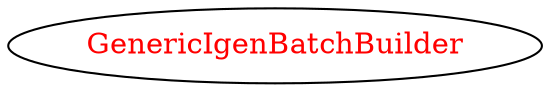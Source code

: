 digraph dependencyGraph {
 concentrate=true;
 ranksep="2.0";
 rankdir="LR"; 
 splines="ortho";
"GenericIgenBatchBuilder" [fontcolor="red"];
}